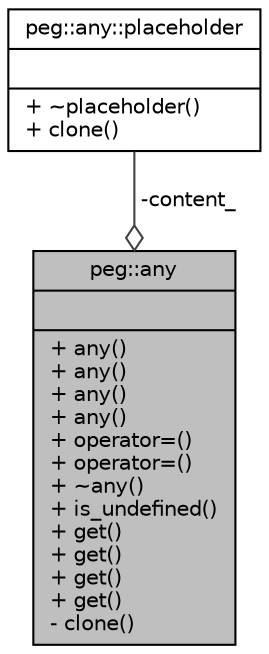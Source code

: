 digraph "peg::any"
{
 // LATEX_PDF_SIZE
  edge [fontname="Helvetica",fontsize="10",labelfontname="Helvetica",labelfontsize="10"];
  node [fontname="Helvetica",fontsize="10",shape=record];
  Node1 [label="{peg::any\n||+ any()\l+ any()\l+ any()\l+ any()\l+ operator=()\l+ operator=()\l+ ~any()\l+ is_undefined()\l+ get()\l+ get()\l+ get()\l+ get()\l- clone()\l}",height=0.2,width=0.4,color="black", fillcolor="grey75", style="filled", fontcolor="black",tooltip=" "];
  Node2 -> Node1 [color="grey25",fontsize="10",style="solid",label=" -content_" ,arrowhead="odiamond"];
  Node2 [label="{peg::any::placeholder\n||+ ~placeholder()\l+ clone()\l}",height=0.2,width=0.4,color="black", fillcolor="white", style="filled",URL="$structpeg_1_1any_1_1placeholder.html",tooltip=" "];
}
